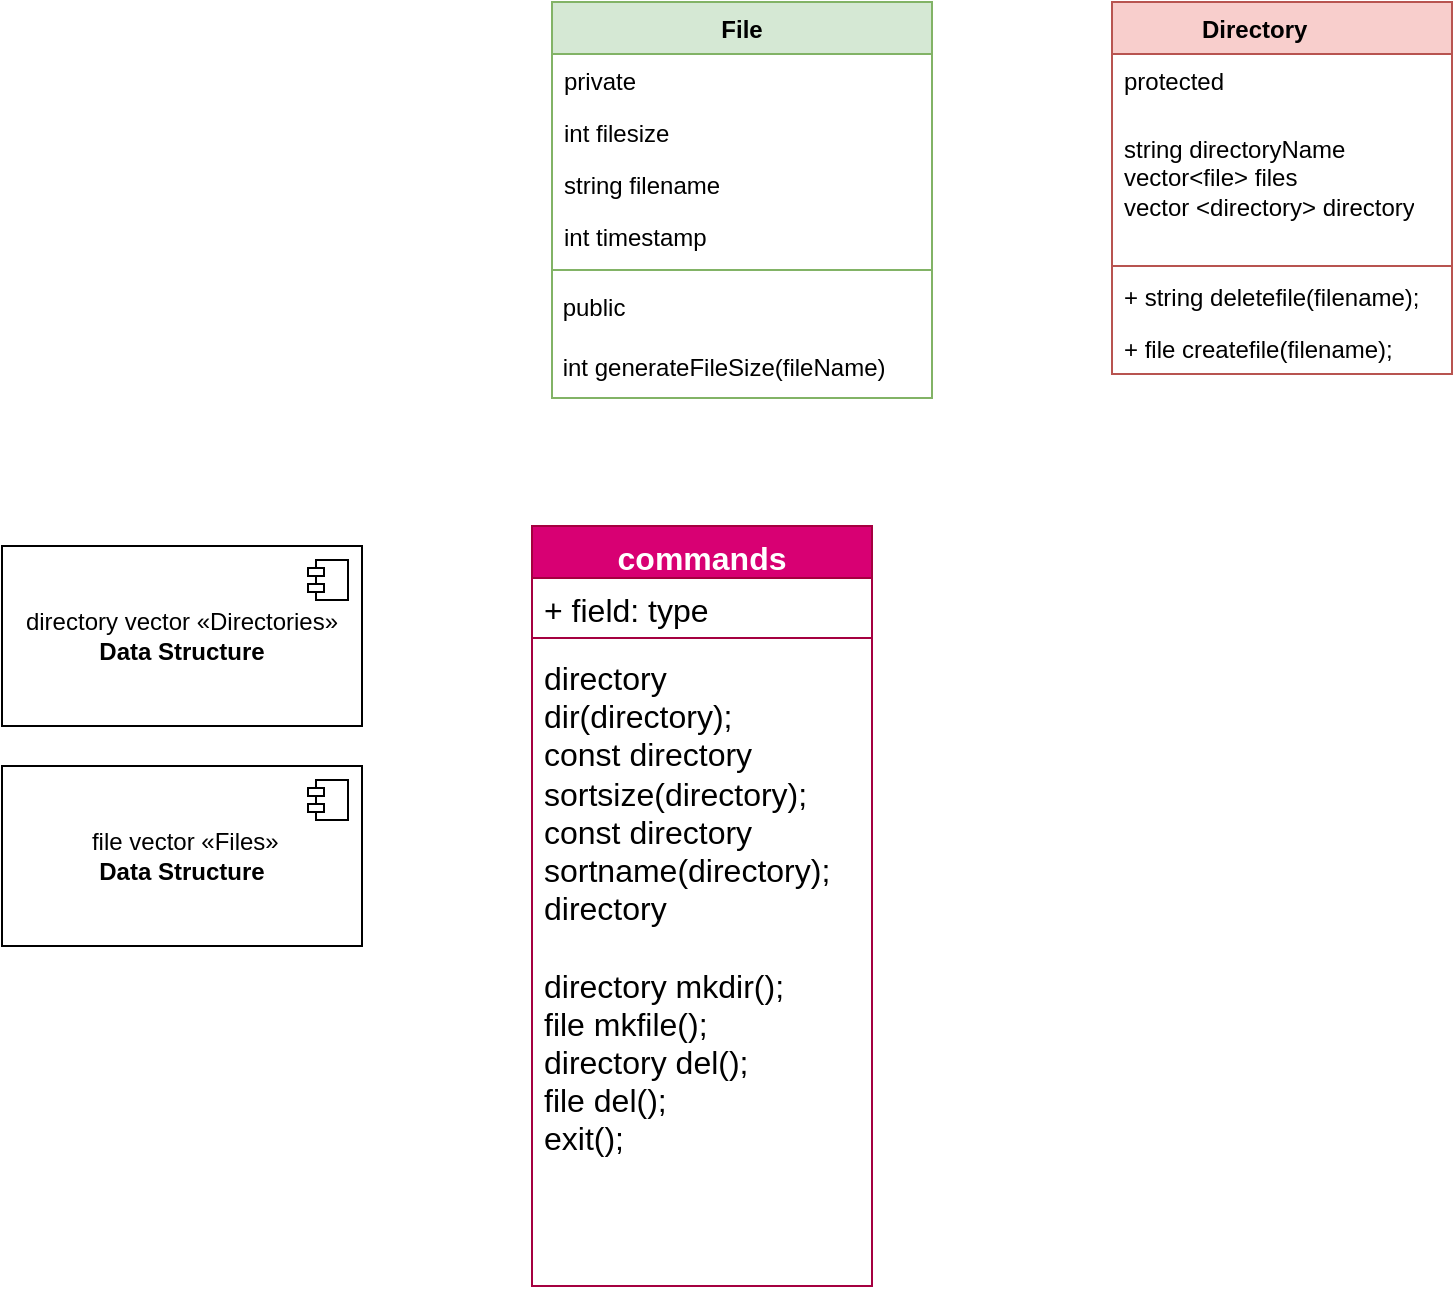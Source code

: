 <mxfile version="22.1.5" type="github">
  <diagram name="Page-1" id="c4acf3e9-155e-7222-9cf6-157b1a14988f">
    <mxGraphModel dx="778" dy="873" grid="1" gridSize="10" guides="1" tooltips="1" connect="1" arrows="1" fold="1" page="1" pageScale="1" pageWidth="850" pageHeight="1100" background="none" math="0" shadow="0">
      <root>
        <mxCell id="0" />
        <mxCell id="1" parent="0" />
        <mxCell id="sKS_7kBiRfxVpjQiNUxZ-1" value="File" style="swimlane;fontStyle=1;align=center;verticalAlign=top;childLayout=stackLayout;horizontal=1;startSize=26;horizontalStack=0;resizeParent=1;resizeParentMax=0;resizeLast=0;collapsible=1;marginBottom=0;whiteSpace=wrap;html=1;fillColor=#d5e8d4;strokeColor=#82b366;" parent="1" vertex="1">
          <mxGeometry x="350" y="58" width="190" height="198" as="geometry" />
        </mxCell>
        <mxCell id="sKS_7kBiRfxVpjQiNUxZ-5" value="private" style="text;strokeColor=none;fillColor=none;align=left;verticalAlign=top;spacingLeft=4;spacingRight=4;overflow=hidden;rotatable=0;points=[[0,0.5],[1,0.5]];portConstraint=eastwest;whiteSpace=wrap;html=1;" parent="sKS_7kBiRfxVpjQiNUxZ-1" vertex="1">
          <mxGeometry y="26" width="190" height="26" as="geometry" />
        </mxCell>
        <mxCell id="sKS_7kBiRfxVpjQiNUxZ-6" value="int filesize" style="text;strokeColor=none;fillColor=none;align=left;verticalAlign=top;spacingLeft=4;spacingRight=4;overflow=hidden;rotatable=0;points=[[0,0.5],[1,0.5]];portConstraint=eastwest;whiteSpace=wrap;html=1;" parent="sKS_7kBiRfxVpjQiNUxZ-1" vertex="1">
          <mxGeometry y="52" width="190" height="26" as="geometry" />
        </mxCell>
        <mxCell id="sKS_7kBiRfxVpjQiNUxZ-7" value="string filename" style="text;strokeColor=none;fillColor=none;align=left;verticalAlign=top;spacingLeft=4;spacingRight=4;overflow=hidden;rotatable=0;points=[[0,0.5],[1,0.5]];portConstraint=eastwest;whiteSpace=wrap;html=1;" parent="sKS_7kBiRfxVpjQiNUxZ-1" vertex="1">
          <mxGeometry y="78" width="190" height="26" as="geometry" />
        </mxCell>
        <mxCell id="sKS_7kBiRfxVpjQiNUxZ-2" value="int timestamp" style="text;strokeColor=none;fillColor=none;align=left;verticalAlign=top;spacingLeft=4;spacingRight=4;overflow=hidden;rotatable=0;points=[[0,0.5],[1,0.5]];portConstraint=eastwest;whiteSpace=wrap;html=1;" parent="sKS_7kBiRfxVpjQiNUxZ-1" vertex="1">
          <mxGeometry y="104" width="190" height="26" as="geometry" />
        </mxCell>
        <mxCell id="sKS_7kBiRfxVpjQiNUxZ-31" value="" style="line;strokeWidth=1;fillColor=none;align=left;verticalAlign=middle;spacingTop=-1;spacingLeft=3;spacingRight=3;rotatable=0;labelPosition=right;points=[];portConstraint=eastwest;strokeColor=inherit;" parent="sKS_7kBiRfxVpjQiNUxZ-1" vertex="1">
          <mxGeometry y="130" width="190" height="8" as="geometry" />
        </mxCell>
        <mxCell id="sKS_7kBiRfxVpjQiNUxZ-37" value="&amp;nbsp;public" style="text;html=1;align=left;verticalAlign=middle;resizable=0;points=[];autosize=1;strokeColor=none;fillColor=none;" parent="sKS_7kBiRfxVpjQiNUxZ-1" vertex="1">
          <mxGeometry y="138" width="190" height="30" as="geometry" />
        </mxCell>
        <mxCell id="sKS_7kBiRfxVpjQiNUxZ-38" value="&amp;nbsp;int generateFileSize(fileName)" style="text;html=1;align=left;verticalAlign=middle;resizable=0;points=[];autosize=1;strokeColor=none;fillColor=none;" parent="sKS_7kBiRfxVpjQiNUxZ-1" vertex="1">
          <mxGeometry y="168" width="190" height="30" as="geometry" />
        </mxCell>
        <mxCell id="sKS_7kBiRfxVpjQiNUxZ-22" value="Directory&lt;span style=&quot;white-space: pre;&quot;&gt;&#x9;&lt;/span&gt;" style="swimlane;fontStyle=1;align=center;verticalAlign=top;childLayout=stackLayout;horizontal=1;startSize=26;horizontalStack=0;resizeParent=1;resizeParentMax=0;resizeLast=0;collapsible=1;marginBottom=0;whiteSpace=wrap;html=1;fillColor=#f8cecc;strokeColor=#b85450;" parent="1" vertex="1">
          <mxGeometry x="630" y="58" width="170" height="186" as="geometry" />
        </mxCell>
        <mxCell id="sKS_7kBiRfxVpjQiNUxZ-26" value="protected" style="text;strokeColor=none;fillColor=none;align=left;verticalAlign=top;spacingLeft=4;spacingRight=4;overflow=hidden;rotatable=0;points=[[0,0.5],[1,0.5]];portConstraint=eastwest;whiteSpace=wrap;html=1;" parent="sKS_7kBiRfxVpjQiNUxZ-22" vertex="1">
          <mxGeometry y="26" width="170" height="34" as="geometry" />
        </mxCell>
        <mxCell id="sKS_7kBiRfxVpjQiNUxZ-27" value="string directoryName&lt;br&gt;vector&amp;lt;file&amp;gt; files&lt;br&gt;vector &amp;lt;directory&amp;gt; directory" style="text;strokeColor=none;fillColor=none;align=left;verticalAlign=top;spacingLeft=4;spacingRight=4;overflow=hidden;rotatable=0;points=[[0,0.5],[1,0.5]];portConstraint=eastwest;whiteSpace=wrap;html=1;" parent="sKS_7kBiRfxVpjQiNUxZ-22" vertex="1">
          <mxGeometry y="60" width="170" height="70" as="geometry" />
        </mxCell>
        <mxCell id="sKS_7kBiRfxVpjQiNUxZ-24" value="" style="line;strokeWidth=1;fillColor=none;align=left;verticalAlign=middle;spacingTop=-1;spacingLeft=3;spacingRight=3;rotatable=0;labelPosition=right;points=[];portConstraint=eastwest;strokeColor=inherit;" parent="sKS_7kBiRfxVpjQiNUxZ-22" vertex="1">
          <mxGeometry y="130" width="170" height="4" as="geometry" />
        </mxCell>
        <mxCell id="sKS_7kBiRfxVpjQiNUxZ-9" value="+ string deletefile(filename);&amp;nbsp;" style="text;strokeColor=none;fillColor=none;align=left;verticalAlign=top;spacingLeft=4;spacingRight=4;overflow=hidden;rotatable=0;points=[[0,0.5],[1,0.5]];portConstraint=eastwest;whiteSpace=wrap;html=1;" parent="sKS_7kBiRfxVpjQiNUxZ-22" vertex="1">
          <mxGeometry y="134" width="170" height="26" as="geometry" />
        </mxCell>
        <mxCell id="sKS_7kBiRfxVpjQiNUxZ-8" value="+ file createfile(filename);&amp;nbsp;" style="text;strokeColor=none;fillColor=none;align=left;verticalAlign=top;spacingLeft=4;spacingRight=4;overflow=hidden;rotatable=0;points=[[0,0.5],[1,0.5]];portConstraint=eastwest;whiteSpace=wrap;html=1;" parent="sKS_7kBiRfxVpjQiNUxZ-22" vertex="1">
          <mxGeometry y="160" width="170" height="26" as="geometry" />
        </mxCell>
        <mxCell id="sKS_7kBiRfxVpjQiNUxZ-39" value="directory vector «Directories»&lt;br&gt;&lt;b&gt;Data Structure&lt;/b&gt;" style="html=1;dropTarget=0;whiteSpace=wrap;" parent="1" vertex="1">
          <mxGeometry x="75" y="330" width="180" height="90" as="geometry" />
        </mxCell>
        <mxCell id="sKS_7kBiRfxVpjQiNUxZ-40" value="" style="shape=module;jettyWidth=8;jettyHeight=4;" parent="sKS_7kBiRfxVpjQiNUxZ-39" vertex="1">
          <mxGeometry x="1" width="20" height="20" relative="1" as="geometry">
            <mxPoint x="-27" y="7" as="offset" />
          </mxGeometry>
        </mxCell>
        <mxCell id="2P6-iRWlNuQ2wrM-Nf5f-1" value="commands" style="swimlane;fontStyle=1;align=center;verticalAlign=top;childLayout=stackLayout;horizontal=1;startSize=26;horizontalStack=0;resizeParent=1;resizeParentMax=0;resizeLast=0;collapsible=1;marginBottom=0;whiteSpace=wrap;html=1;fontSize=16;fillColor=#d80073;fontColor=#ffffff;strokeColor=#A50040;" vertex="1" parent="1">
          <mxGeometry x="340" y="320" width="170" height="380" as="geometry" />
        </mxCell>
        <mxCell id="2P6-iRWlNuQ2wrM-Nf5f-2" value="+ field: type" style="text;strokeColor=none;fillColor=none;align=left;verticalAlign=top;spacingLeft=4;spacingRight=4;overflow=hidden;rotatable=0;points=[[0,0.5],[1,0.5]];portConstraint=eastwest;whiteSpace=wrap;html=1;fontSize=16;" vertex="1" parent="2P6-iRWlNuQ2wrM-Nf5f-1">
          <mxGeometry y="26" width="170" height="26" as="geometry" />
        </mxCell>
        <mxCell id="2P6-iRWlNuQ2wrM-Nf5f-3" value="" style="line;strokeWidth=1;fillColor=none;align=left;verticalAlign=middle;spacingTop=-1;spacingLeft=3;spacingRight=3;rotatable=0;labelPosition=right;points=[];portConstraint=eastwest;strokeColor=inherit;fontSize=16;" vertex="1" parent="2P6-iRWlNuQ2wrM-Nf5f-1">
          <mxGeometry y="52" width="170" height="8" as="geometry" />
        </mxCell>
        <mxCell id="2P6-iRWlNuQ2wrM-Nf5f-4" value="directory dir(directory);&lt;br&gt;const directory sortsize(directory);&lt;br&gt;const directory sortname(directory);&lt;br&gt;directory&lt;br&gt;&lt;br&gt;directory mkdir();&lt;br&gt;file mkfile();&amp;nbsp;&lt;br&gt;directory del();&amp;nbsp;&lt;br&gt;file del();&amp;nbsp;&lt;br&gt;exit();&lt;br&gt;" style="text;strokeColor=none;fillColor=none;align=left;verticalAlign=top;spacingLeft=4;spacingRight=4;overflow=hidden;rotatable=0;points=[[0,0.5],[1,0.5]];portConstraint=eastwest;whiteSpace=wrap;html=1;fontSize=16;" vertex="1" parent="2P6-iRWlNuQ2wrM-Nf5f-1">
          <mxGeometry y="60" width="170" height="320" as="geometry" />
        </mxCell>
        <mxCell id="2P6-iRWlNuQ2wrM-Nf5f-5" value="&amp;nbsp;file vector «Files»&lt;br&gt;&lt;b&gt;Data Structure&lt;/b&gt;" style="html=1;dropTarget=0;whiteSpace=wrap;" vertex="1" parent="1">
          <mxGeometry x="75" y="440" width="180" height="90" as="geometry" />
        </mxCell>
        <mxCell id="2P6-iRWlNuQ2wrM-Nf5f-6" value="" style="shape=module;jettyWidth=8;jettyHeight=4;" vertex="1" parent="2P6-iRWlNuQ2wrM-Nf5f-5">
          <mxGeometry x="1" width="20" height="20" relative="1" as="geometry">
            <mxPoint x="-27" y="7" as="offset" />
          </mxGeometry>
        </mxCell>
      </root>
    </mxGraphModel>
  </diagram>
</mxfile>
